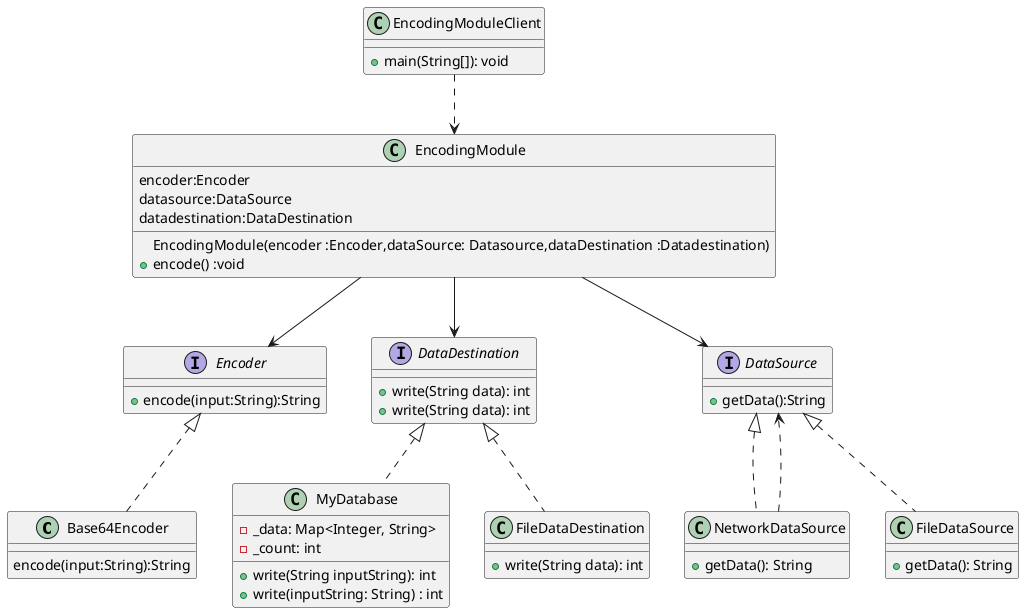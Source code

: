  @startuml


class Base64Encoder implements Encoder{
 encode(input:String):String

}

interface DataDestination {
  +write(String data): int
}


interface DataSource {
	 +getData():String
}


interface Encoder {
 +encode(input:String):String
}

class MyDatabase {
  +write(String inputString): int
}

class NetworkDataSource implements DataSource {
  +getData(): String
}

class EncodingModule
{
	 encoder:Encoder
	 datasource:DataSource
	 datadestination:DataDestination
     EncodingModule(encoder :Encoder,dataSource: Datasource,dataDestination :Datadestination)
        
     +encode() :void 
    


}

class FileDataDestination implements DataDestination{
      +write(String data): int

}

interface DataDestination {
  +write(String data): int
}

class FileDataSource implements DataSource {
  +getData(): String
}



class EncodingModuleClient {
  +main(String[]): void
}

class MyDatabase implements DataDestination
{
  +write(inputString: String) : int
  -_data: Map<Integer, String>
  -_count: int
}





NetworkDataSource ..> DataSource
EncodingModuleClient ..> EncodingModule

EncodingModule --> Encoder
EncodingModule --> DataSource
EncodingModule --> DataDestination






@enduml